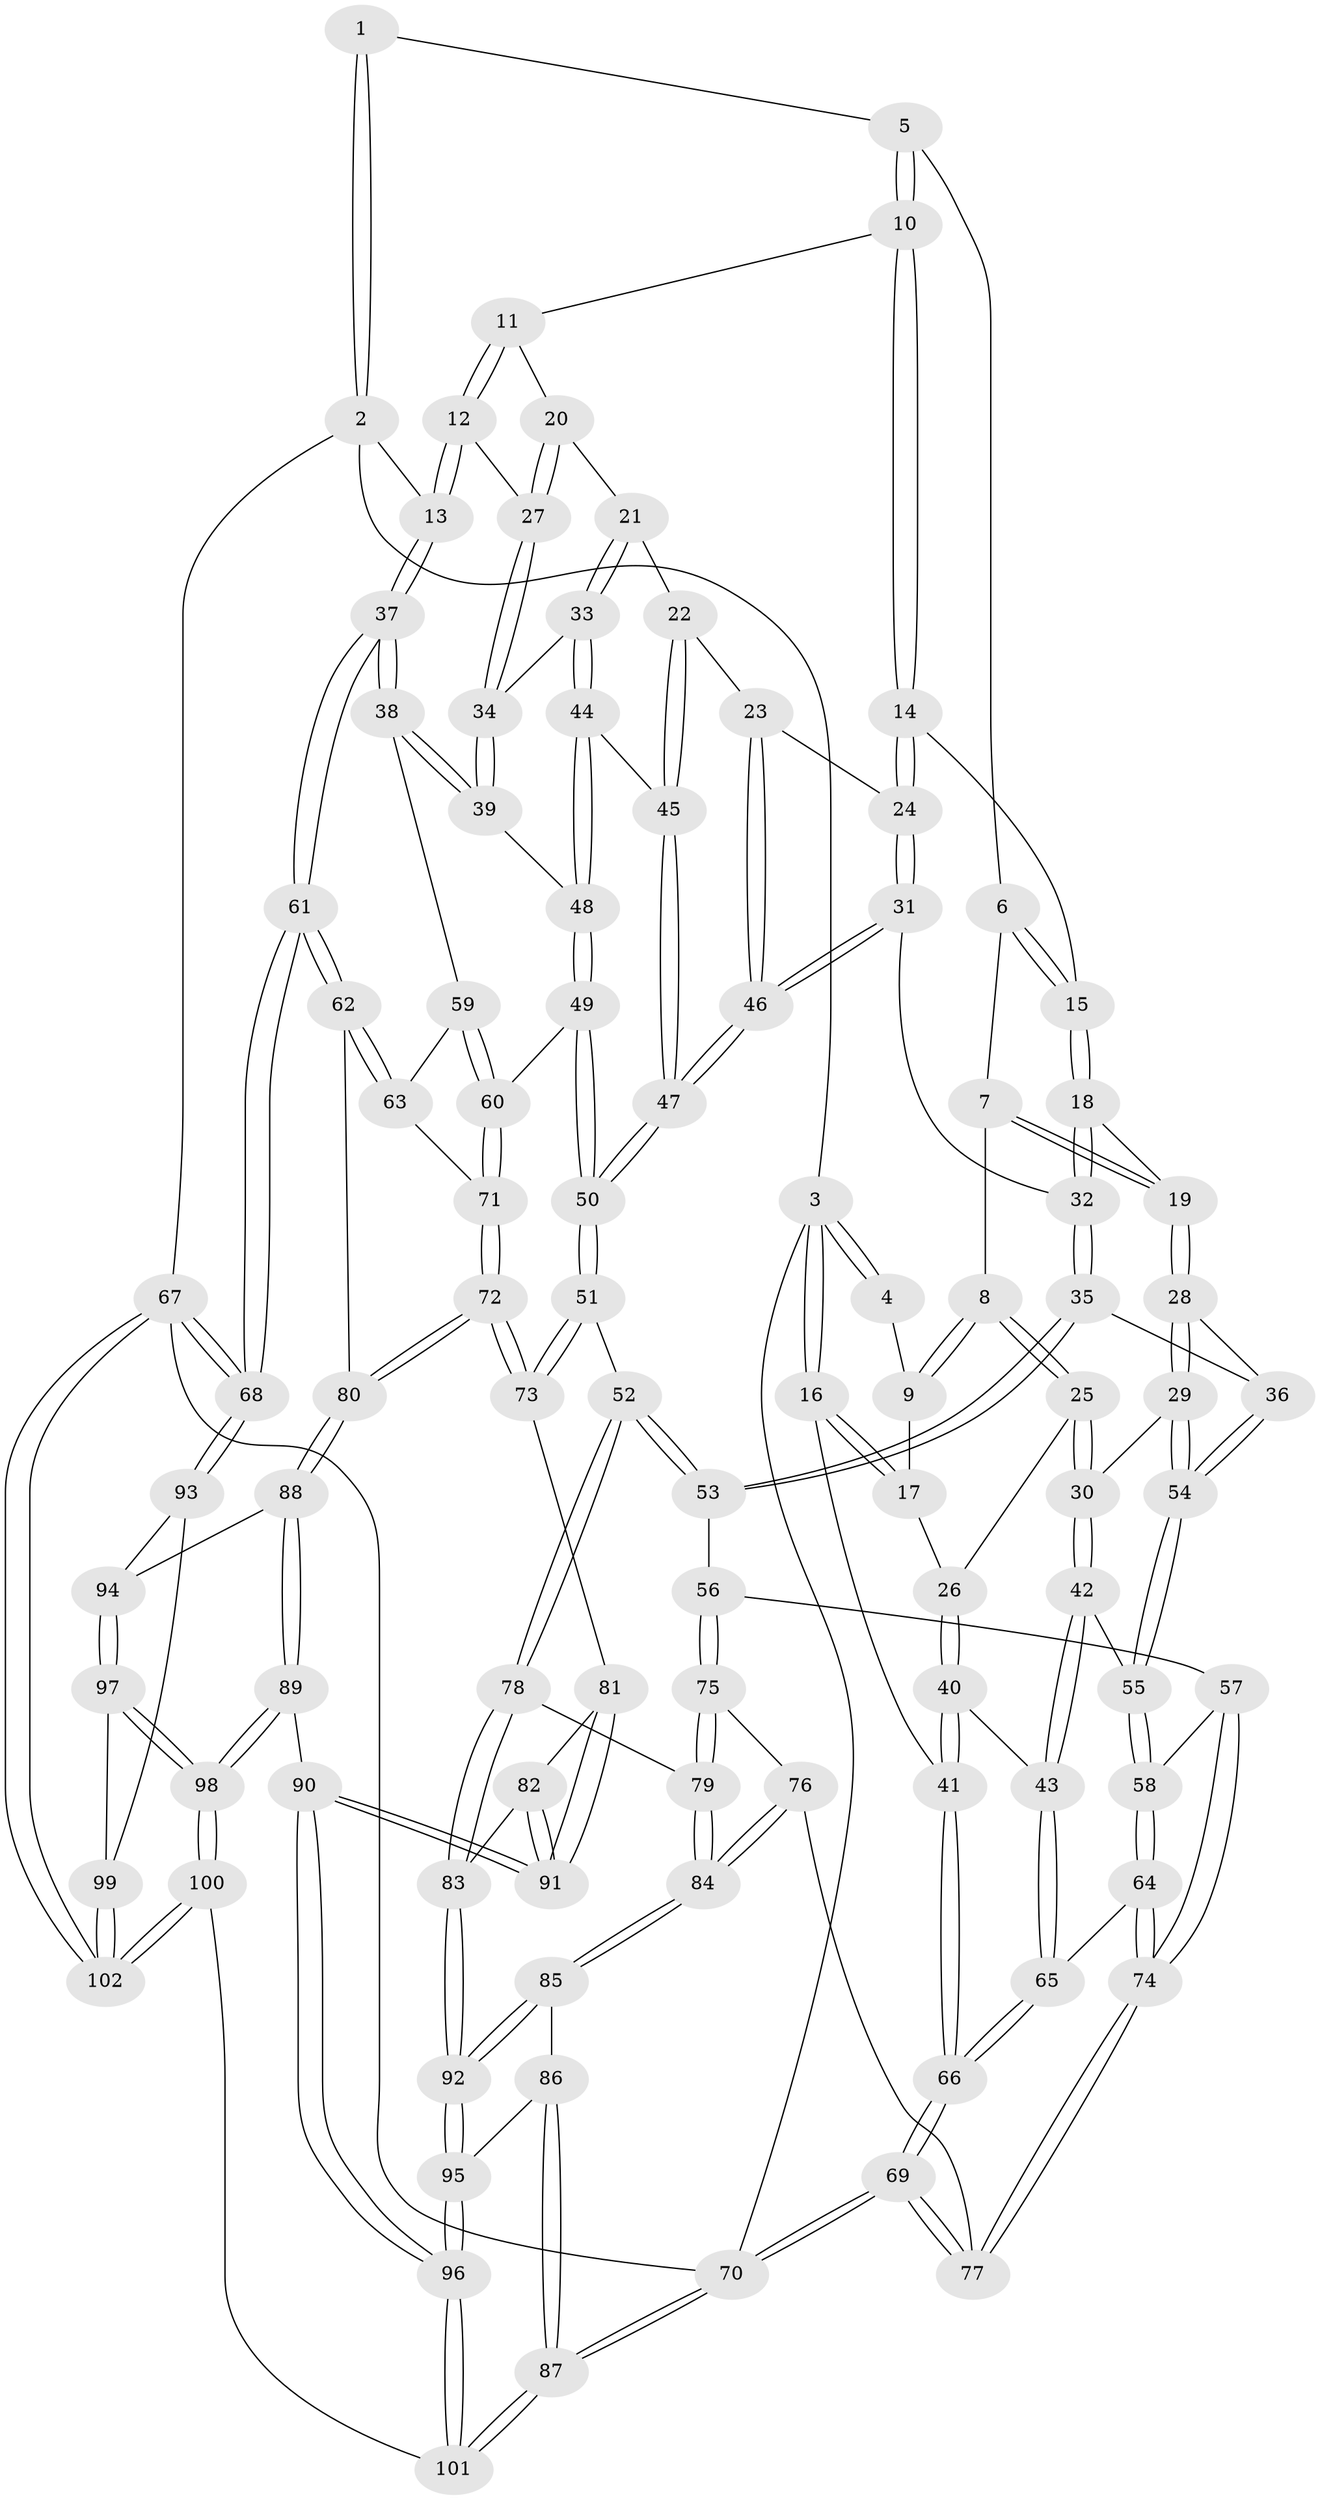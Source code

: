 // Generated by graph-tools (version 1.1) at 2025/38/02/21/25 10:38:58]
// undirected, 102 vertices, 252 edges
graph export_dot {
graph [start="1"]
  node [color=gray90,style=filled];
  1 [pos="+0.5559589988454952+0"];
  2 [pos="+1+0"];
  3 [pos="+0+0"];
  4 [pos="+0.3602942496402069+0"];
  5 [pos="+0.5688222868478267+0"];
  6 [pos="+0.48269117373165504+0.1726234505958474"];
  7 [pos="+0.3613872709413163+0.18723719393444596"];
  8 [pos="+0.3128789722998037+0.1578970260502805"];
  9 [pos="+0.30531348918388496+0.12338203488097119"];
  10 [pos="+0.6307348116519736+0.16446855904948027"];
  11 [pos="+0.6439439240456589+0.17743650745418843"];
  12 [pos="+0.8362836331699762+0.17862107335064956"];
  13 [pos="+1+0.04102406114465739"];
  14 [pos="+0.5252179336417077+0.2462764074457265"];
  15 [pos="+0.4978094129725854+0.2410338920065172"];
  16 [pos="+0+0"];
  17 [pos="+0.07810663443619593+0.16754646722460886"];
  18 [pos="+0.4576890178898385+0.26222823508162774"];
  19 [pos="+0.42470206396199456+0.25876063536953275"];
  20 [pos="+0.6453015553959461+0.1875458336159962"];
  21 [pos="+0.6476294110730907+0.2532898225380288"];
  22 [pos="+0.6297222146782778+0.2779968865440458"];
  23 [pos="+0.564198084835902+0.29863706470770374"];
  24 [pos="+0.5332741791657578+0.26300247940689625"];
  25 [pos="+0.29087868802393096+0.2112981886259525"];
  26 [pos="+0.1437059848069718+0.25833165243791034"];
  27 [pos="+0.7540671146003328+0.2778559488045296"];
  28 [pos="+0.40364635811996485+0.29791751559592833"];
  29 [pos="+0.3603784488394033+0.3393795311183857"];
  30 [pos="+0.289158278924168+0.27620937603105805"];
  31 [pos="+0.4969759200363876+0.34272561336839297"];
  32 [pos="+0.4805041064243145+0.3417777663092523"];
  33 [pos="+0.6994362313876926+0.2990125467930488"];
  34 [pos="+0.7445124958352306+0.2964165325966182"];
  35 [pos="+0.4622041342270352+0.3574132340560522"];
  36 [pos="+0.45773972726432954+0.35616045836293725"];
  37 [pos="+1+0.22045285090246783"];
  38 [pos="+0.8356907355520525+0.38517773614198025"];
  39 [pos="+0.7778238639844097+0.3581403375237677"];
  40 [pos="+0.15073502658543345+0.348836248593406"];
  41 [pos="+0+0.26341060111173525"];
  42 [pos="+0.18364620988338715+0.397192414740845"];
  43 [pos="+0.18214280431519736+0.3977324721537729"];
  44 [pos="+0.6877104021280668+0.334043778503747"];
  45 [pos="+0.6295278372628856+0.34445250677283507"];
  46 [pos="+0.5567864734477898+0.36495088059400843"];
  47 [pos="+0.5892211459341049+0.41418424738865733"];
  48 [pos="+0.7053692540406127+0.3821410152556522"];
  49 [pos="+0.6388347032366403+0.4804072911989442"];
  50 [pos="+0.6005824014427457+0.4830692198603234"];
  51 [pos="+0.5558045804895498+0.5223318211780856"];
  52 [pos="+0.5178481631994584+0.5308449703677415"];
  53 [pos="+0.44945029612978527+0.5062566686961069"];
  54 [pos="+0.3633278390701+0.3593008686195938"];
  55 [pos="+0.34973138651940416+0.4222875125938623"];
  56 [pos="+0.44824653673951714+0.5061957491637299"];
  57 [pos="+0.4434647033121274+0.5039742883809291"];
  58 [pos="+0.37670195172759613+0.4620730240812965"];
  59 [pos="+0.8159773422895394+0.4289302721682856"];
  60 [pos="+0.693254999876606+0.49728464168484915"];
  61 [pos="+1+0.5558387303854204"];
  62 [pos="+0.9886262011204915+0.5800147805398618"];
  63 [pos="+0.85032107435725+0.5228235958643436"];
  64 [pos="+0.21944029785102584+0.5565571612751288"];
  65 [pos="+0.1574345746044722+0.4527754978824762"];
  66 [pos="+0+0.5373405100521401"];
  67 [pos="+1+1"];
  68 [pos="+1+0.7437445086706099"];
  69 [pos="+0+1"];
  70 [pos="+0+1"];
  71 [pos="+0.7569671192428541+0.570937740259703"];
  72 [pos="+0.76981457853078+0.6822174125059084"];
  73 [pos="+0.6488589059643327+0.6784604351340051"];
  74 [pos="+0.22631031466514892+0.5980861395190027"];
  75 [pos="+0.3640039440153182+0.6092020199369624"];
  76 [pos="+0.29711492741162004+0.6587356436162476"];
  77 [pos="+0.22713661144997727+0.634583641197532"];
  78 [pos="+0.4742259872515376+0.6926833773115759"];
  79 [pos="+0.4690708826095486+0.6925043290363401"];
  80 [pos="+0.7892776899611075+0.6990389868162451"];
  81 [pos="+0.6461343437437007+0.6819906715308656"];
  82 [pos="+0.5250331343365967+0.7578271516652039"];
  83 [pos="+0.5095783570169474+0.7613344784369245"];
  84 [pos="+0.3375892423990654+0.7068593779391797"];
  85 [pos="+0.338232068326328+0.7476535296387113"];
  86 [pos="+0.3083293182652141+0.7951843274980843"];
  87 [pos="+0+1"];
  88 [pos="+0.8026986109683898+0.7686891068979257"];
  89 [pos="+0.7183242710458562+0.8581663793157194"];
  90 [pos="+0.670889349840127+0.8379476505023614"];
  91 [pos="+0.6506024860070961+0.8097374582051697"];
  92 [pos="+0.4775888946247782+0.8484052624315891"];
  93 [pos="+0.9624497523108553+0.8123594625457911"];
  94 [pos="+0.8329543230887484+0.7853742427151474"];
  95 [pos="+0.47542384298387513+0.8985301429262873"];
  96 [pos="+0.47568033599839066+0.9025167937490515"];
  97 [pos="+0.8534844968979999+0.9157676058651464"];
  98 [pos="+0.7210796882029842+0.9779306374161066"];
  99 [pos="+0.9069615121694072+0.9380011460312913"];
  100 [pos="+0.6756451046530816+1"];
  101 [pos="+0.43299300486968817+1"];
  102 [pos="+1+1"];
  1 -- 2;
  1 -- 2;
  1 -- 5;
  2 -- 3;
  2 -- 13;
  2 -- 67;
  3 -- 4;
  3 -- 4;
  3 -- 16;
  3 -- 16;
  3 -- 70;
  4 -- 9;
  5 -- 6;
  5 -- 10;
  5 -- 10;
  6 -- 7;
  6 -- 15;
  6 -- 15;
  7 -- 8;
  7 -- 19;
  7 -- 19;
  8 -- 9;
  8 -- 9;
  8 -- 25;
  8 -- 25;
  9 -- 17;
  10 -- 11;
  10 -- 14;
  10 -- 14;
  11 -- 12;
  11 -- 12;
  11 -- 20;
  12 -- 13;
  12 -- 13;
  12 -- 27;
  13 -- 37;
  13 -- 37;
  14 -- 15;
  14 -- 24;
  14 -- 24;
  15 -- 18;
  15 -- 18;
  16 -- 17;
  16 -- 17;
  16 -- 41;
  17 -- 26;
  18 -- 19;
  18 -- 32;
  18 -- 32;
  19 -- 28;
  19 -- 28;
  20 -- 21;
  20 -- 27;
  20 -- 27;
  21 -- 22;
  21 -- 33;
  21 -- 33;
  22 -- 23;
  22 -- 45;
  22 -- 45;
  23 -- 24;
  23 -- 46;
  23 -- 46;
  24 -- 31;
  24 -- 31;
  25 -- 26;
  25 -- 30;
  25 -- 30;
  26 -- 40;
  26 -- 40;
  27 -- 34;
  27 -- 34;
  28 -- 29;
  28 -- 29;
  28 -- 36;
  29 -- 30;
  29 -- 54;
  29 -- 54;
  30 -- 42;
  30 -- 42;
  31 -- 32;
  31 -- 46;
  31 -- 46;
  32 -- 35;
  32 -- 35;
  33 -- 34;
  33 -- 44;
  33 -- 44;
  34 -- 39;
  34 -- 39;
  35 -- 36;
  35 -- 53;
  35 -- 53;
  36 -- 54;
  36 -- 54;
  37 -- 38;
  37 -- 38;
  37 -- 61;
  37 -- 61;
  38 -- 39;
  38 -- 39;
  38 -- 59;
  39 -- 48;
  40 -- 41;
  40 -- 41;
  40 -- 43;
  41 -- 66;
  41 -- 66;
  42 -- 43;
  42 -- 43;
  42 -- 55;
  43 -- 65;
  43 -- 65;
  44 -- 45;
  44 -- 48;
  44 -- 48;
  45 -- 47;
  45 -- 47;
  46 -- 47;
  46 -- 47;
  47 -- 50;
  47 -- 50;
  48 -- 49;
  48 -- 49;
  49 -- 50;
  49 -- 50;
  49 -- 60;
  50 -- 51;
  50 -- 51;
  51 -- 52;
  51 -- 73;
  51 -- 73;
  52 -- 53;
  52 -- 53;
  52 -- 78;
  52 -- 78;
  53 -- 56;
  54 -- 55;
  54 -- 55;
  55 -- 58;
  55 -- 58;
  56 -- 57;
  56 -- 75;
  56 -- 75;
  57 -- 58;
  57 -- 74;
  57 -- 74;
  58 -- 64;
  58 -- 64;
  59 -- 60;
  59 -- 60;
  59 -- 63;
  60 -- 71;
  60 -- 71;
  61 -- 62;
  61 -- 62;
  61 -- 68;
  61 -- 68;
  62 -- 63;
  62 -- 63;
  62 -- 80;
  63 -- 71;
  64 -- 65;
  64 -- 74;
  64 -- 74;
  65 -- 66;
  65 -- 66;
  66 -- 69;
  66 -- 69;
  67 -- 68;
  67 -- 68;
  67 -- 102;
  67 -- 102;
  67 -- 70;
  68 -- 93;
  68 -- 93;
  69 -- 70;
  69 -- 70;
  69 -- 77;
  69 -- 77;
  70 -- 87;
  70 -- 87;
  71 -- 72;
  71 -- 72;
  72 -- 73;
  72 -- 73;
  72 -- 80;
  72 -- 80;
  73 -- 81;
  74 -- 77;
  74 -- 77;
  75 -- 76;
  75 -- 79;
  75 -- 79;
  76 -- 77;
  76 -- 84;
  76 -- 84;
  78 -- 79;
  78 -- 83;
  78 -- 83;
  79 -- 84;
  79 -- 84;
  80 -- 88;
  80 -- 88;
  81 -- 82;
  81 -- 91;
  81 -- 91;
  82 -- 83;
  82 -- 91;
  82 -- 91;
  83 -- 92;
  83 -- 92;
  84 -- 85;
  84 -- 85;
  85 -- 86;
  85 -- 92;
  85 -- 92;
  86 -- 87;
  86 -- 87;
  86 -- 95;
  87 -- 101;
  87 -- 101;
  88 -- 89;
  88 -- 89;
  88 -- 94;
  89 -- 90;
  89 -- 98;
  89 -- 98;
  90 -- 91;
  90 -- 91;
  90 -- 96;
  90 -- 96;
  92 -- 95;
  92 -- 95;
  93 -- 94;
  93 -- 99;
  94 -- 97;
  94 -- 97;
  95 -- 96;
  95 -- 96;
  96 -- 101;
  96 -- 101;
  97 -- 98;
  97 -- 98;
  97 -- 99;
  98 -- 100;
  98 -- 100;
  99 -- 102;
  99 -- 102;
  100 -- 101;
  100 -- 102;
  100 -- 102;
}
